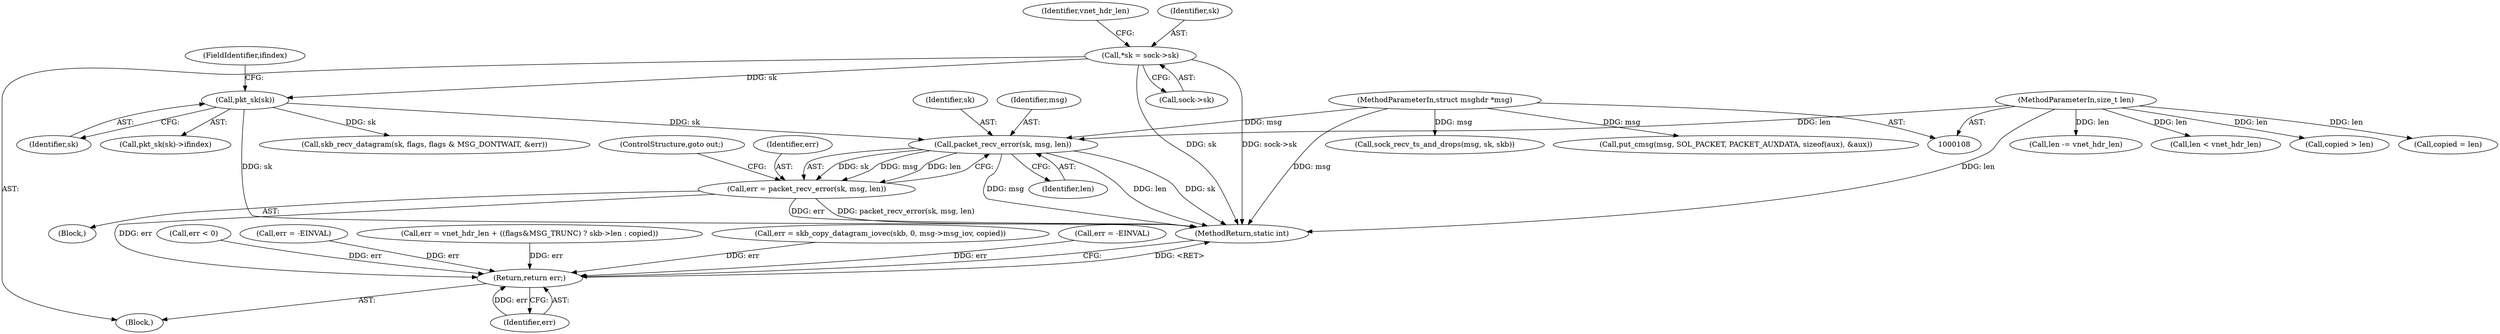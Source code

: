 digraph "0_linux_13fcb7bd322164c67926ffe272846d4860196dc6@API" {
"1000164" [label="(Call,packet_recv_error(sk, msg, len))"];
"1000150" [label="(Call,pkt_sk(sk))"];
"1000116" [label="(Call,*sk = sock->sk)"];
"1000111" [label="(MethodParameterIn,struct msghdr *msg)"];
"1000112" [label="(MethodParameterIn,size_t len)"];
"1000162" [label="(Call,err = packet_recv_error(sk, msg, len))"];
"1000507" [label="(Return,return err;)"];
"1000118" [label="(Call,sock->sk)"];
"1000167" [label="(Identifier,len)"];
"1000163" [label="(Identifier,err)"];
"1000114" [label="(Block,)"];
"1000127" [label="(Identifier,vnet_hdr_len)"];
"1000508" [label="(Identifier,err)"];
"1000117" [label="(Identifier,sk)"];
"1000161" [label="(Block,)"];
"1000330" [label="(Call,err < 0)"];
"1000386" [label="(Call,sock_recv_ts_and_drops(msg, sk, skb))"];
"1000193" [label="(Call,err = -EINVAL)"];
"1000168" [label="(ControlStructure,goto out;)"];
"1000149" [label="(Call,pkt_sk(sk)->ifindex)"];
"1000206" [label="(Call,len -= vnet_hdr_len)"];
"1000166" [label="(Identifier,msg)"];
"1000164" [label="(Call,packet_recv_error(sk, msg, len))"];
"1000151" [label="(Identifier,sk)"];
"1000152" [label="(FieldIdentifier,ifindex)"];
"1000202" [label="(Call,len < vnet_hdr_len)"];
"1000490" [label="(Call,err = vnet_hdr_len + ((flags&MSG_TRUNC) ? skb->len : copied))"];
"1000162" [label="(Call,err = packet_recv_error(sk, msg, len))"];
"1000150" [label="(Call,pkt_sk(sk))"];
"1000509" [label="(MethodReturn,static int)"];
"1000111" [label="(MethodParameterIn,struct msghdr *msg)"];
"1000116" [label="(Call,*sk = sock->sk)"];
"1000507" [label="(Return,return err;)"];
"1000165" [label="(Identifier,sk)"];
"1000362" [label="(Call,copied > len)"];
"1000171" [label="(Call,skb_recv_datagram(sk, flags, flags & MSG_DONTWAIT, &err))"];
"1000366" [label="(Call,copied = len)"];
"1000374" [label="(Call,err = skb_copy_datagram_iovec(skb, 0, msg->msg_iov, copied))"];
"1000129" [label="(Call,err = -EINVAL)"];
"1000112" [label="(MethodParameterIn,size_t len)"];
"1000482" [label="(Call,put_cmsg(msg, SOL_PACKET, PACKET_AUXDATA, sizeof(aux), &aux))"];
"1000164" -> "1000162"  [label="AST: "];
"1000164" -> "1000167"  [label="CFG: "];
"1000165" -> "1000164"  [label="AST: "];
"1000166" -> "1000164"  [label="AST: "];
"1000167" -> "1000164"  [label="AST: "];
"1000162" -> "1000164"  [label="CFG: "];
"1000164" -> "1000509"  [label="DDG: msg"];
"1000164" -> "1000509"  [label="DDG: len"];
"1000164" -> "1000509"  [label="DDG: sk"];
"1000164" -> "1000162"  [label="DDG: sk"];
"1000164" -> "1000162"  [label="DDG: msg"];
"1000164" -> "1000162"  [label="DDG: len"];
"1000150" -> "1000164"  [label="DDG: sk"];
"1000111" -> "1000164"  [label="DDG: msg"];
"1000112" -> "1000164"  [label="DDG: len"];
"1000150" -> "1000149"  [label="AST: "];
"1000150" -> "1000151"  [label="CFG: "];
"1000151" -> "1000150"  [label="AST: "];
"1000152" -> "1000150"  [label="CFG: "];
"1000150" -> "1000509"  [label="DDG: sk"];
"1000116" -> "1000150"  [label="DDG: sk"];
"1000150" -> "1000171"  [label="DDG: sk"];
"1000116" -> "1000114"  [label="AST: "];
"1000116" -> "1000118"  [label="CFG: "];
"1000117" -> "1000116"  [label="AST: "];
"1000118" -> "1000116"  [label="AST: "];
"1000127" -> "1000116"  [label="CFG: "];
"1000116" -> "1000509"  [label="DDG: sk"];
"1000116" -> "1000509"  [label="DDG: sock->sk"];
"1000111" -> "1000108"  [label="AST: "];
"1000111" -> "1000509"  [label="DDG: msg"];
"1000111" -> "1000386"  [label="DDG: msg"];
"1000111" -> "1000482"  [label="DDG: msg"];
"1000112" -> "1000108"  [label="AST: "];
"1000112" -> "1000509"  [label="DDG: len"];
"1000112" -> "1000202"  [label="DDG: len"];
"1000112" -> "1000206"  [label="DDG: len"];
"1000112" -> "1000362"  [label="DDG: len"];
"1000112" -> "1000366"  [label="DDG: len"];
"1000162" -> "1000161"  [label="AST: "];
"1000163" -> "1000162"  [label="AST: "];
"1000168" -> "1000162"  [label="CFG: "];
"1000162" -> "1000509"  [label="DDG: packet_recv_error(sk, msg, len)"];
"1000162" -> "1000509"  [label="DDG: err"];
"1000162" -> "1000507"  [label="DDG: err"];
"1000507" -> "1000114"  [label="AST: "];
"1000507" -> "1000508"  [label="CFG: "];
"1000508" -> "1000507"  [label="AST: "];
"1000509" -> "1000507"  [label="CFG: "];
"1000507" -> "1000509"  [label="DDG: <RET>"];
"1000508" -> "1000507"  [label="DDG: err"];
"1000129" -> "1000507"  [label="DDG: err"];
"1000330" -> "1000507"  [label="DDG: err"];
"1000490" -> "1000507"  [label="DDG: err"];
"1000193" -> "1000507"  [label="DDG: err"];
"1000374" -> "1000507"  [label="DDG: err"];
}
